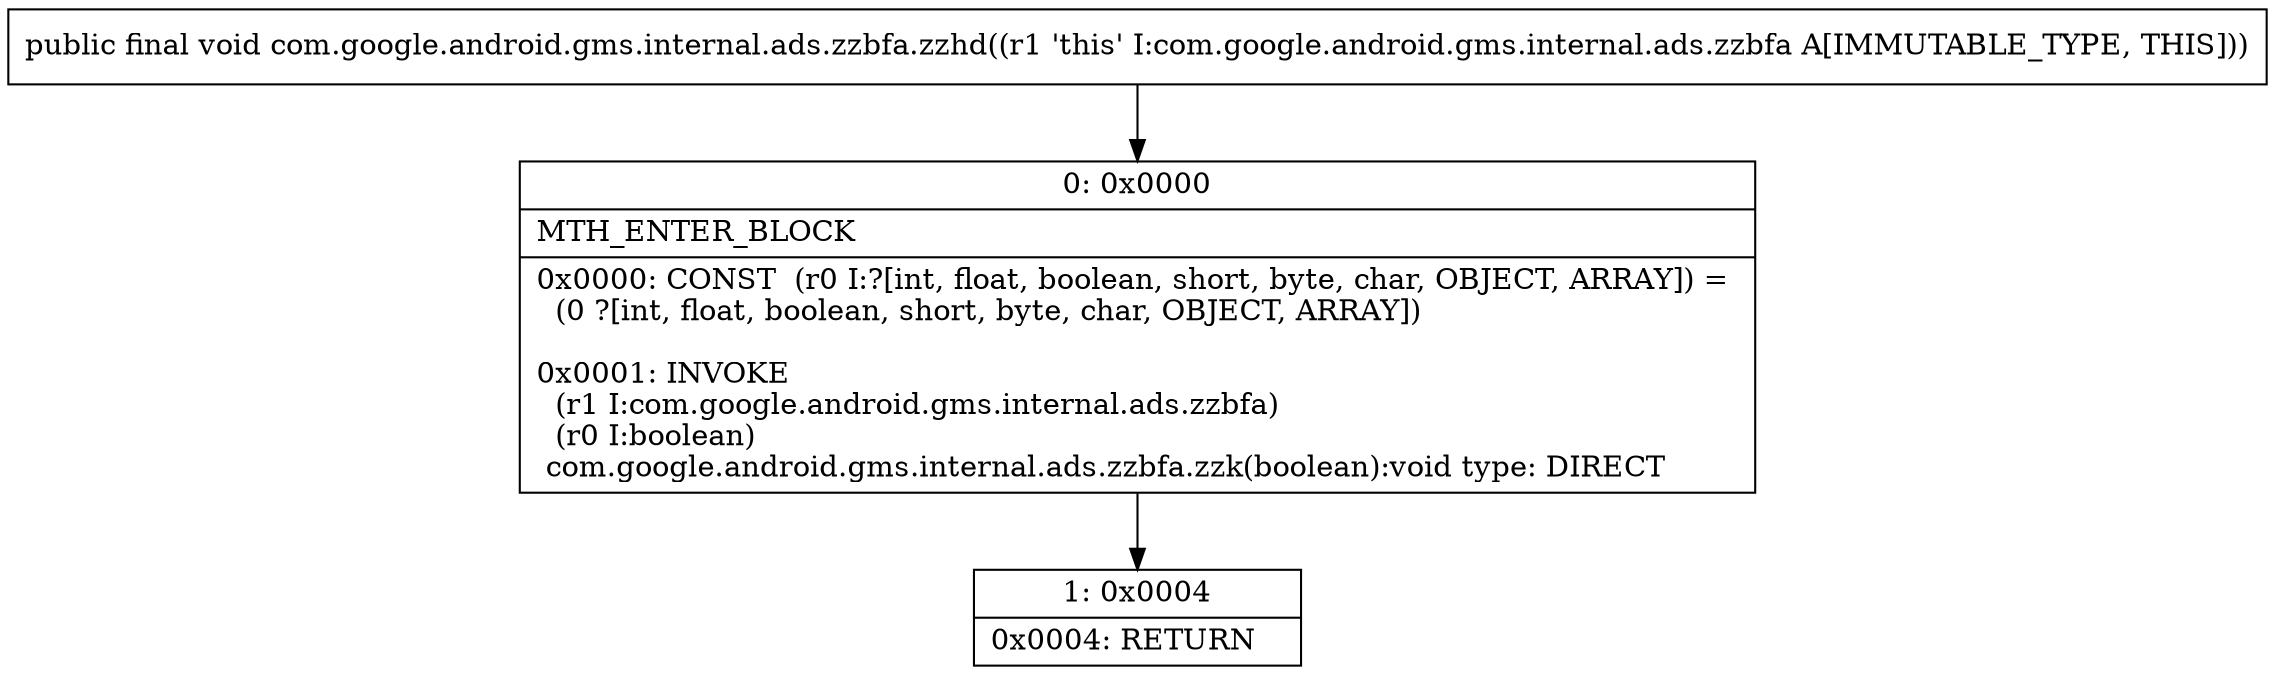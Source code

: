 digraph "CFG forcom.google.android.gms.internal.ads.zzbfa.zzhd()V" {
Node_0 [shape=record,label="{0\:\ 0x0000|MTH_ENTER_BLOCK\l|0x0000: CONST  (r0 I:?[int, float, boolean, short, byte, char, OBJECT, ARRAY]) = \l  (0 ?[int, float, boolean, short, byte, char, OBJECT, ARRAY])\l \l0x0001: INVOKE  \l  (r1 I:com.google.android.gms.internal.ads.zzbfa)\l  (r0 I:boolean)\l com.google.android.gms.internal.ads.zzbfa.zzk(boolean):void type: DIRECT \l}"];
Node_1 [shape=record,label="{1\:\ 0x0004|0x0004: RETURN   \l}"];
MethodNode[shape=record,label="{public final void com.google.android.gms.internal.ads.zzbfa.zzhd((r1 'this' I:com.google.android.gms.internal.ads.zzbfa A[IMMUTABLE_TYPE, THIS])) }"];
MethodNode -> Node_0;
Node_0 -> Node_1;
}

